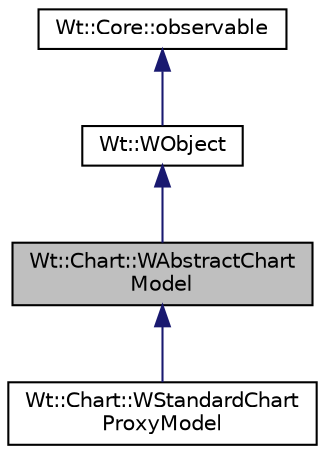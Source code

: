 digraph "Wt::Chart::WAbstractChartModel"
{
 // LATEX_PDF_SIZE
  edge [fontname="Helvetica",fontsize="10",labelfontname="Helvetica",labelfontsize="10"];
  node [fontname="Helvetica",fontsize="10",shape=record];
  Node1 [label="Wt::Chart::WAbstractChart\lModel",height=0.2,width=0.4,color="black", fillcolor="grey75", style="filled", fontcolor="black",tooltip="An abstract model for use with Wt's charts."];
  Node2 -> Node1 [dir="back",color="midnightblue",fontsize="10",style="solid",fontname="Helvetica"];
  Node2 [label="Wt::WObject",height=0.2,width=0.4,color="black", fillcolor="white", style="filled",URL="$classWt_1_1WObject.html",tooltip="A base class for objects that participate in the signal/slot system."];
  Node3 -> Node2 [dir="back",color="midnightblue",fontsize="10",style="solid",fontname="Helvetica"];
  Node3 [label="Wt::Core::observable",height=0.2,width=0.4,color="black", fillcolor="white", style="filled",URL="$classWt_1_1Core_1_1observable.html",tooltip="A base class for objects whose life-time can be tracked."];
  Node1 -> Node4 [dir="back",color="midnightblue",fontsize="10",style="solid",fontname="Helvetica"];
  Node4 [label="Wt::Chart::WStandardChart\lProxyModel",height=0.2,width=0.4,color="black", fillcolor="white", style="filled",URL="$classWt_1_1Chart_1_1WStandardChartProxyModel.html",tooltip="A WAbstractChartModel implementation that wraps a WAbstractItemModel."];
}
